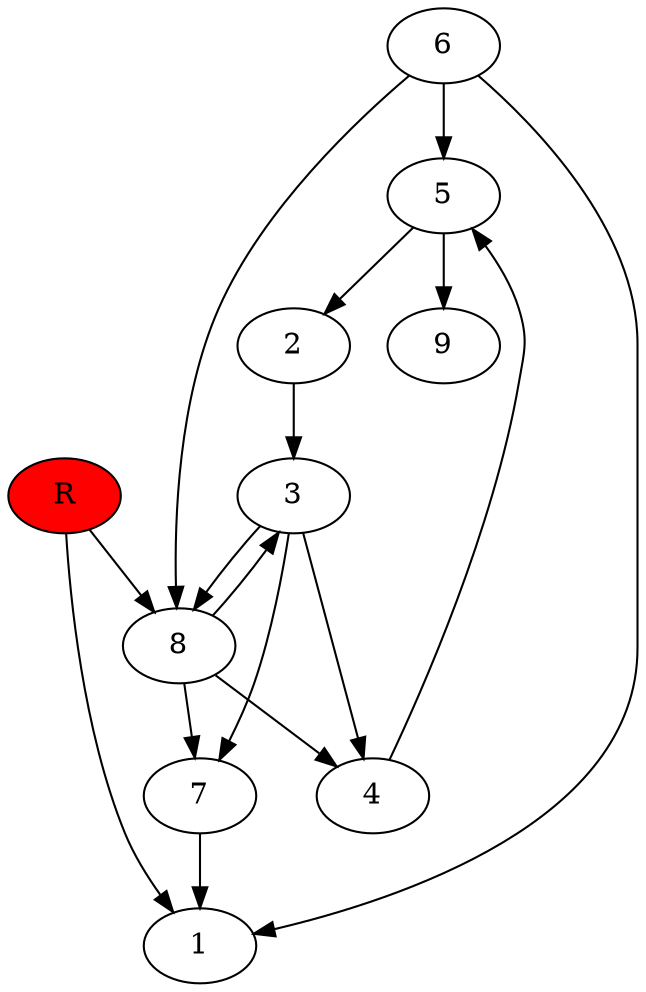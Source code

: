 digraph prb11119 {
	1
	2
	3
	4
	5
	6
	7
	8
	R [fillcolor="#ff0000" style=filled]
	2 -> 3
	3 -> 4
	3 -> 7
	3 -> 8
	4 -> 5
	5 -> 2
	5 -> 9
	6 -> 1
	6 -> 5
	6 -> 8
	7 -> 1
	8 -> 3
	8 -> 4
	8 -> 7
	R -> 1
	R -> 8
}
